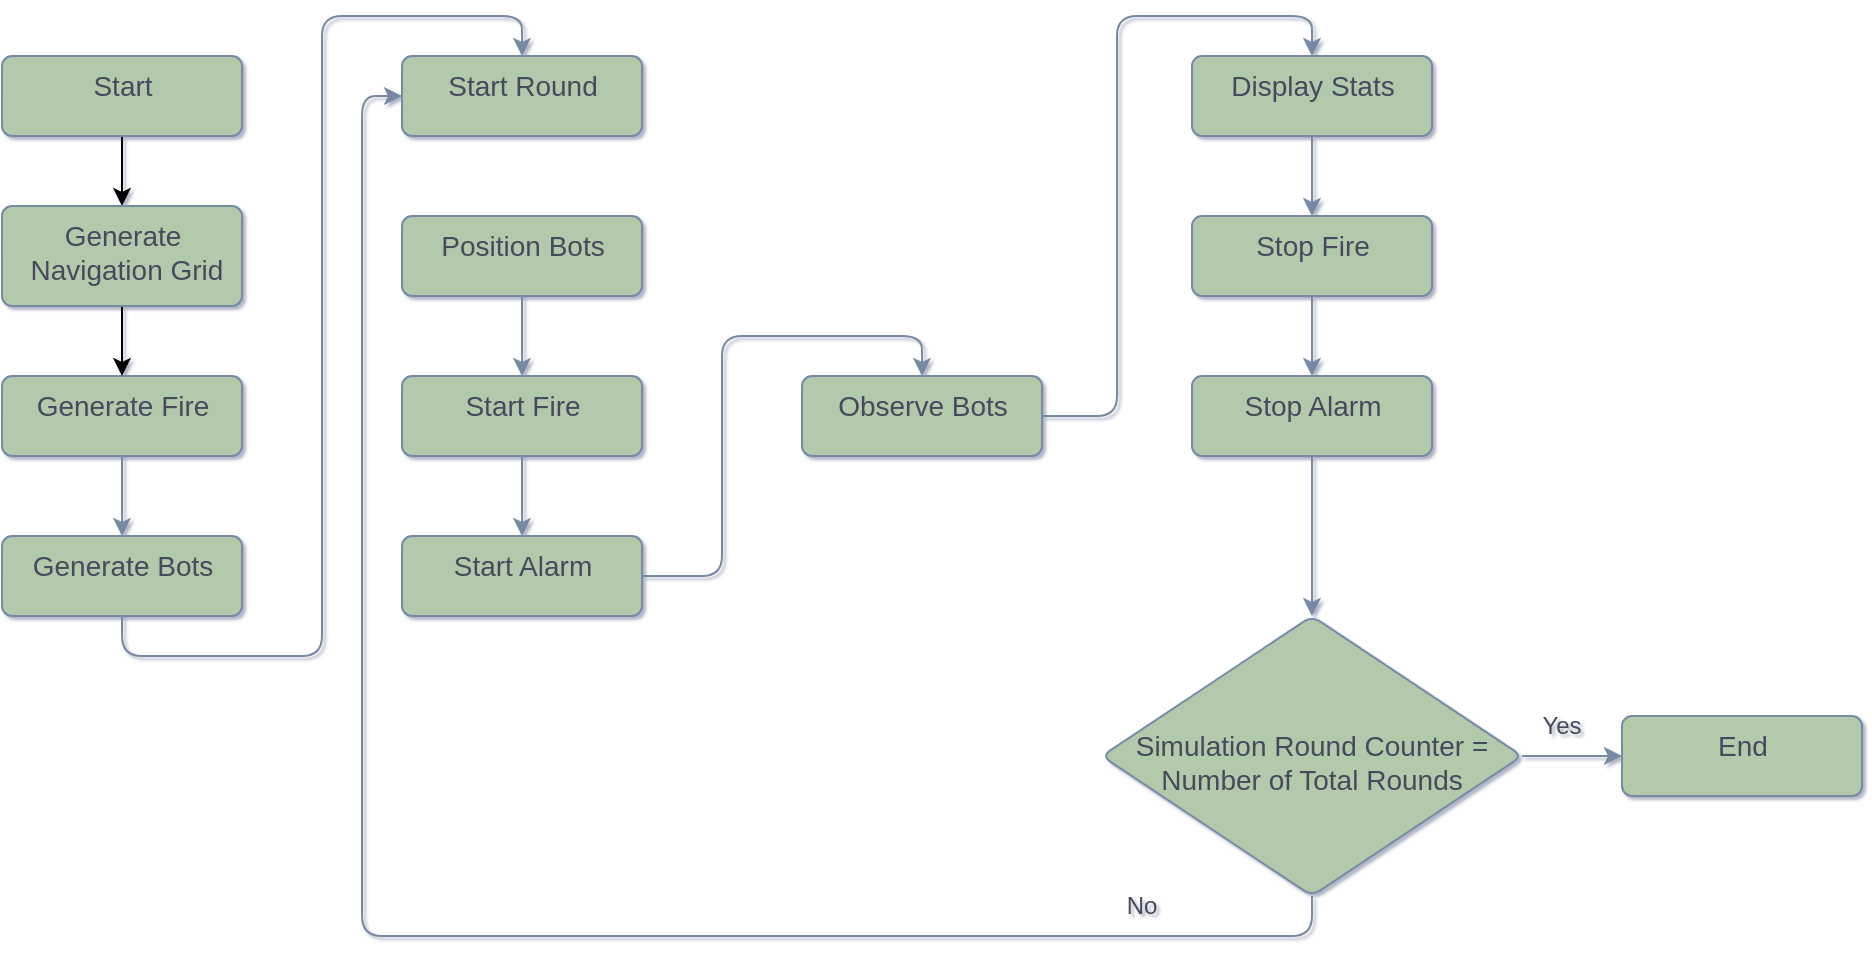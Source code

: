 <mxfile version="17.4.2" type="device"><diagram id="mIvDwSwRv-gXz0SeX7L2" name="Page-1"><mxGraphModel dx="1102" dy="857" grid="1" gridSize="10" guides="1" tooltips="1" connect="1" arrows="1" fold="1" page="1" pageScale="1" pageWidth="1169" pageHeight="1654" math="0" shadow="1"><root><mxCell id="0"/><mxCell id="1" parent="0"/><mxCell id="uI_NwEjdsHcP36Jo3md4-2" style="edgeStyle=orthogonalEdgeStyle;rounded=0;orthogonalLoop=1;jettySize=auto;html=1;entryX=0.5;entryY=0;entryDx=0;entryDy=0;" parent="1" source="qT6D8F65rgAC9nr8KwqX-1" target="uI_NwEjdsHcP36Jo3md4-1" edge="1"><mxGeometry relative="1" as="geometry"/></mxCell><mxCell id="qT6D8F65rgAC9nr8KwqX-1" value="Start" style="html=1;align=center;verticalAlign=top;rounded=1;absoluteArcSize=1;arcSize=10;dashed=0;sketch=0;fontSize=14;fontColor=#46495D;strokeColor=#788AA3;fillColor=#B2C9AB;" parent="1" vertex="1"><mxGeometry x="120" y="80" width="120" height="40" as="geometry"/></mxCell><mxCell id="qT6D8F65rgAC9nr8KwqX-15" style="edgeStyle=orthogonalEdgeStyle;curved=0;rounded=1;sketch=0;orthogonalLoop=1;jettySize=auto;html=1;entryX=0.5;entryY=0;entryDx=0;entryDy=0;fontColor=#46495D;strokeColor=#788AA3;fillColor=#B2C9AB;" parent="1" source="qT6D8F65rgAC9nr8KwqX-2" target="qT6D8F65rgAC9nr8KwqX-3" edge="1"><mxGeometry relative="1" as="geometry"/></mxCell><mxCell id="qT6D8F65rgAC9nr8KwqX-2" value="Generate Fire" style="html=1;align=center;verticalAlign=top;rounded=1;absoluteArcSize=1;arcSize=10;dashed=0;sketch=0;fontSize=14;fontColor=#46495D;strokeColor=#788AA3;fillColor=#B2C9AB;" parent="1" vertex="1"><mxGeometry x="120" y="240" width="120" height="40" as="geometry"/></mxCell><mxCell id="qT6D8F65rgAC9nr8KwqX-16" style="edgeStyle=orthogonalEdgeStyle;curved=0;rounded=1;sketch=0;orthogonalLoop=1;jettySize=auto;html=1;exitX=0.5;exitY=1;exitDx=0;exitDy=0;fontColor=#46495D;strokeColor=#788AA3;fillColor=#B2C9AB;entryX=0.5;entryY=0;entryDx=0;entryDy=0;" parent="1" source="qT6D8F65rgAC9nr8KwqX-3" target="cH9GUA_nm_AsfxlRHbcE-1" edge="1"><mxGeometry relative="1" as="geometry"><mxPoint x="280" y="50" as="targetPoint"/></mxGeometry></mxCell><mxCell id="qT6D8F65rgAC9nr8KwqX-3" value="Generate Bots" style="html=1;align=center;verticalAlign=top;rounded=1;absoluteArcSize=1;arcSize=10;dashed=0;sketch=0;fontSize=14;fontColor=#46495D;strokeColor=#788AA3;fillColor=#B2C9AB;" parent="1" vertex="1"><mxGeometry x="120" y="320" width="120" height="40" as="geometry"/></mxCell><mxCell id="qT6D8F65rgAC9nr8KwqX-18" style="edgeStyle=orthogonalEdgeStyle;curved=0;rounded=1;sketch=0;orthogonalLoop=1;jettySize=auto;html=1;entryX=0.5;entryY=0;entryDx=0;entryDy=0;fontColor=#46495D;strokeColor=#788AA3;fillColor=#B2C9AB;" parent="1" source="qT6D8F65rgAC9nr8KwqX-4" target="qT6D8F65rgAC9nr8KwqX-6" edge="1"><mxGeometry relative="1" as="geometry"/></mxCell><mxCell id="qT6D8F65rgAC9nr8KwqX-4" value="Start Fire" style="html=1;align=center;verticalAlign=top;rounded=1;absoluteArcSize=1;arcSize=10;dashed=0;sketch=0;fontSize=14;fontColor=#46495D;strokeColor=#788AA3;fillColor=#B2C9AB;" parent="1" vertex="1"><mxGeometry x="320" y="240" width="120" height="40" as="geometry"/></mxCell><mxCell id="qT6D8F65rgAC9nr8KwqX-19" style="edgeStyle=orthogonalEdgeStyle;curved=0;rounded=1;sketch=0;orthogonalLoop=1;jettySize=auto;html=1;entryX=0.5;entryY=0;entryDx=0;entryDy=0;fontColor=#46495D;strokeColor=#788AA3;fillColor=#B2C9AB;" parent="1" source="qT6D8F65rgAC9nr8KwqX-6" target="qT6D8F65rgAC9nr8KwqX-8" edge="1"><mxGeometry relative="1" as="geometry"><mxPoint x="380" y="360" as="targetPoint"/><Array as="points"><mxPoint x="380" y="340"/><mxPoint x="480" y="340"/><mxPoint x="480" y="220"/><mxPoint x="580" y="220"/></Array></mxGeometry></mxCell><mxCell id="qT6D8F65rgAC9nr8KwqX-6" value="Start Alarm" style="html=1;align=center;verticalAlign=top;rounded=1;absoluteArcSize=1;arcSize=10;dashed=0;sketch=0;fontSize=14;fontColor=#46495D;strokeColor=#788AA3;fillColor=#B2C9AB;" parent="1" vertex="1"><mxGeometry x="320" y="320" width="120" height="40" as="geometry"/></mxCell><mxCell id="qT6D8F65rgAC9nr8KwqX-22" style="edgeStyle=orthogonalEdgeStyle;curved=0;rounded=1;sketch=0;orthogonalLoop=1;jettySize=auto;html=1;entryX=0.5;entryY=0;entryDx=0;entryDy=0;fontColor=#46495D;strokeColor=#788AA3;fillColor=#B2C9AB;" parent="1" source="qT6D8F65rgAC9nr8KwqX-8" target="qT6D8F65rgAC9nr8KwqX-9" edge="1"><mxGeometry relative="1" as="geometry"/></mxCell><mxCell id="qT6D8F65rgAC9nr8KwqX-8" value="Observe Bots" style="html=1;align=center;verticalAlign=top;rounded=1;absoluteArcSize=1;arcSize=10;dashed=0;sketch=0;fontSize=14;fontColor=#46495D;strokeColor=#788AA3;fillColor=#B2C9AB;" parent="1" vertex="1"><mxGeometry x="520" y="240" width="120" height="40" as="geometry"/></mxCell><mxCell id="qT6D8F65rgAC9nr8KwqX-23" style="edgeStyle=orthogonalEdgeStyle;curved=0;rounded=1;sketch=0;orthogonalLoop=1;jettySize=auto;html=1;entryX=0.5;entryY=0;entryDx=0;entryDy=0;fontColor=#46495D;strokeColor=#788AA3;fillColor=#B2C9AB;" parent="1" source="qT6D8F65rgAC9nr8KwqX-9" target="qT6D8F65rgAC9nr8KwqX-10" edge="1"><mxGeometry relative="1" as="geometry"/></mxCell><mxCell id="qT6D8F65rgAC9nr8KwqX-9" value="Display Stats" style="html=1;align=center;verticalAlign=top;rounded=1;absoluteArcSize=1;arcSize=10;dashed=0;sketch=0;fontSize=14;fontColor=#46495D;strokeColor=#788AA3;fillColor=#B2C9AB;" parent="1" vertex="1"><mxGeometry x="715" y="80" width="120" height="40" as="geometry"/></mxCell><mxCell id="qT6D8F65rgAC9nr8KwqX-24" style="edgeStyle=orthogonalEdgeStyle;curved=0;rounded=1;sketch=0;orthogonalLoop=1;jettySize=auto;html=1;entryX=0.5;entryY=0;entryDx=0;entryDy=0;fontColor=#46495D;strokeColor=#788AA3;fillColor=#B2C9AB;" parent="1" source="qT6D8F65rgAC9nr8KwqX-10" target="qT6D8F65rgAC9nr8KwqX-12" edge="1"><mxGeometry relative="1" as="geometry"/></mxCell><mxCell id="qT6D8F65rgAC9nr8KwqX-10" value="Stop Fire" style="html=1;align=center;verticalAlign=top;rounded=1;absoluteArcSize=1;arcSize=10;dashed=0;sketch=0;fontSize=14;fontColor=#46495D;strokeColor=#788AA3;fillColor=#B2C9AB;" parent="1" vertex="1"><mxGeometry x="715" y="160" width="120" height="40" as="geometry"/></mxCell><mxCell id="qT6D8F65rgAC9nr8KwqX-17" style="edgeStyle=orthogonalEdgeStyle;curved=0;rounded=1;sketch=0;orthogonalLoop=1;jettySize=auto;html=1;entryX=0.5;entryY=0;entryDx=0;entryDy=0;fontColor=#46495D;strokeColor=#788AA3;fillColor=#B2C9AB;" parent="1" source="qT6D8F65rgAC9nr8KwqX-11" target="qT6D8F65rgAC9nr8KwqX-4" edge="1"><mxGeometry relative="1" as="geometry"/></mxCell><mxCell id="qT6D8F65rgAC9nr8KwqX-11" value="Position Bots" style="html=1;align=center;verticalAlign=top;rounded=1;absoluteArcSize=1;arcSize=10;dashed=0;sketch=0;fontSize=14;fontColor=#46495D;strokeColor=#788AA3;fillColor=#B2C9AB;" parent="1" vertex="1"><mxGeometry x="320" y="160" width="120" height="40" as="geometry"/></mxCell><mxCell id="qT6D8F65rgAC9nr8KwqX-25" style="edgeStyle=orthogonalEdgeStyle;curved=0;rounded=1;sketch=0;orthogonalLoop=1;jettySize=auto;html=1;entryX=0.5;entryY=0;entryDx=0;entryDy=0;fontColor=#46495D;strokeColor=#788AA3;fillColor=#B2C9AB;" parent="1" source="qT6D8F65rgAC9nr8KwqX-12" target="qT6D8F65rgAC9nr8KwqX-26" edge="1"><mxGeometry relative="1" as="geometry"><mxPoint x="775" y="280" as="targetPoint"/></mxGeometry></mxCell><mxCell id="qT6D8F65rgAC9nr8KwqX-12" value="Stop Alarm" style="html=1;align=center;verticalAlign=top;rounded=1;absoluteArcSize=1;arcSize=10;dashed=0;sketch=0;fontSize=14;fontColor=#46495D;strokeColor=#788AA3;fillColor=#B2C9AB;" parent="1" vertex="1"><mxGeometry x="715" y="240" width="120" height="40" as="geometry"/></mxCell><mxCell id="qT6D8F65rgAC9nr8KwqX-29" style="edgeStyle=orthogonalEdgeStyle;curved=0;rounded=1;sketch=0;orthogonalLoop=1;jettySize=auto;html=1;entryX=0;entryY=0.5;entryDx=0;entryDy=0;fontColor=#46495D;strokeColor=#788AA3;fillColor=#B2C9AB;" parent="1" source="qT6D8F65rgAC9nr8KwqX-26" target="qT6D8F65rgAC9nr8KwqX-28" edge="1"><mxGeometry relative="1" as="geometry"/></mxCell><mxCell id="qT6D8F65rgAC9nr8KwqX-30" style="edgeStyle=orthogonalEdgeStyle;curved=0;rounded=1;sketch=0;orthogonalLoop=1;jettySize=auto;html=1;fontColor=#46495D;strokeColor=#788AA3;fillColor=#B2C9AB;entryX=0;entryY=0.5;entryDx=0;entryDy=0;" parent="1" source="qT6D8F65rgAC9nr8KwqX-26" target="cH9GUA_nm_AsfxlRHbcE-1" edge="1"><mxGeometry relative="1" as="geometry"><Array as="points"><mxPoint x="775" y="520"/><mxPoint x="300" y="520"/><mxPoint x="300" y="100"/></Array><mxPoint x="280" y="510" as="targetPoint"/></mxGeometry></mxCell><mxCell id="qT6D8F65rgAC9nr8KwqX-26" value="&lt;br&gt;&lt;br&gt;&lt;br&gt;Simulation Round Counter = Number of Total Rounds" style="rhombus;whiteSpace=wrap;html=1;fontSize=14;verticalAlign=top;fillColor=#B2C9AB;strokeColor=#788AA3;fontColor=#46495D;rounded=1;arcSize=10;dashed=0;sketch=0;" parent="1" vertex="1"><mxGeometry x="670" y="360" width="210" height="140" as="geometry"/></mxCell><mxCell id="qT6D8F65rgAC9nr8KwqX-28" value="End" style="html=1;align=center;verticalAlign=top;rounded=1;absoluteArcSize=1;arcSize=10;dashed=0;sketch=0;fontSize=14;fontColor=#46495D;strokeColor=#788AA3;fillColor=#B2C9AB;" parent="1" vertex="1"><mxGeometry x="930" y="410" width="120" height="40" as="geometry"/></mxCell><mxCell id="qT6D8F65rgAC9nr8KwqX-31" value="Yes" style="text;html=1;strokeColor=none;fillColor=none;align=center;verticalAlign=middle;whiteSpace=wrap;rounded=0;sketch=0;fontColor=#46495D;" parent="1" vertex="1"><mxGeometry x="870" y="400" width="60" height="30" as="geometry"/></mxCell><mxCell id="qT6D8F65rgAC9nr8KwqX-32" value="No" style="text;html=1;strokeColor=none;fillColor=none;align=center;verticalAlign=middle;whiteSpace=wrap;rounded=0;sketch=0;fontColor=#46495D;" parent="1" vertex="1"><mxGeometry x="660" y="490" width="60" height="30" as="geometry"/></mxCell><mxCell id="uI_NwEjdsHcP36Jo3md4-3" style="edgeStyle=orthogonalEdgeStyle;rounded=0;orthogonalLoop=1;jettySize=auto;html=1;entryX=0.5;entryY=0;entryDx=0;entryDy=0;" parent="1" source="uI_NwEjdsHcP36Jo3md4-1" target="qT6D8F65rgAC9nr8KwqX-2" edge="1"><mxGeometry relative="1" as="geometry"/></mxCell><mxCell id="uI_NwEjdsHcP36Jo3md4-1" value="Generate&lt;br&gt;&amp;nbsp;Navigation Grid" style="html=1;align=center;verticalAlign=top;rounded=1;absoluteArcSize=1;arcSize=10;dashed=0;sketch=0;fontSize=14;fontColor=#46495D;strokeColor=#788AA3;fillColor=#B2C9AB;" parent="1" vertex="1"><mxGeometry x="120" y="155" width="120" height="50" as="geometry"/></mxCell><mxCell id="cH9GUA_nm_AsfxlRHbcE-1" value="Start Round" style="html=1;align=center;verticalAlign=top;rounded=1;absoluteArcSize=1;arcSize=10;dashed=0;sketch=0;fontSize=14;fontColor=#46495D;strokeColor=#788AA3;fillColor=#B2C9AB;" parent="1" vertex="1"><mxGeometry x="320" y="80" width="120" height="40" as="geometry"/></mxCell></root></mxGraphModel></diagram></mxfile>